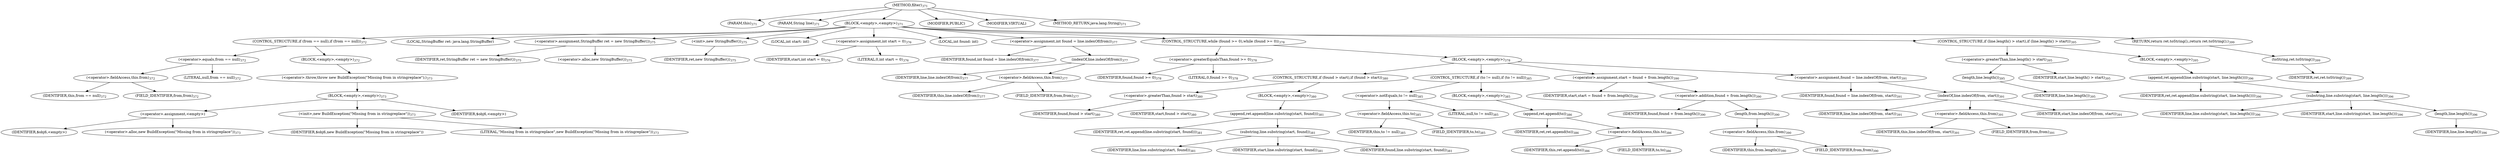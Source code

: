 digraph "filter" {  
"692" [label = <(METHOD,filter)<SUB>371</SUB>> ]
"693" [label = <(PARAM,this)<SUB>371</SUB>> ]
"694" [label = <(PARAM,String line)<SUB>371</SUB>> ]
"695" [label = <(BLOCK,&lt;empty&gt;,&lt;empty&gt;)<SUB>371</SUB>> ]
"696" [label = <(CONTROL_STRUCTURE,if (from == null),if (from == null))<SUB>372</SUB>> ]
"697" [label = <(&lt;operator&gt;.equals,from == null)<SUB>372</SUB>> ]
"698" [label = <(&lt;operator&gt;.fieldAccess,this.from)<SUB>372</SUB>> ]
"699" [label = <(IDENTIFIER,this,from == null)<SUB>372</SUB>> ]
"700" [label = <(FIELD_IDENTIFIER,from,from)<SUB>372</SUB>> ]
"701" [label = <(LITERAL,null,from == null)<SUB>372</SUB>> ]
"702" [label = <(BLOCK,&lt;empty&gt;,&lt;empty&gt;)<SUB>372</SUB>> ]
"703" [label = <(&lt;operator&gt;.throw,throw new BuildException(&quot;Missing from in stringreplace&quot;);)<SUB>373</SUB>> ]
"704" [label = <(BLOCK,&lt;empty&gt;,&lt;empty&gt;)<SUB>373</SUB>> ]
"705" [label = <(&lt;operator&gt;.assignment,&lt;empty&gt;)> ]
"706" [label = <(IDENTIFIER,$obj6,&lt;empty&gt;)> ]
"707" [label = <(&lt;operator&gt;.alloc,new BuildException(&quot;Missing from in stringreplace&quot;))<SUB>373</SUB>> ]
"708" [label = <(&lt;init&gt;,new BuildException(&quot;Missing from in stringreplace&quot;))<SUB>373</SUB>> ]
"709" [label = <(IDENTIFIER,$obj6,new BuildException(&quot;Missing from in stringreplace&quot;))> ]
"710" [label = <(LITERAL,&quot;Missing from in stringreplace&quot;,new BuildException(&quot;Missing from in stringreplace&quot;))<SUB>373</SUB>> ]
"711" [label = <(IDENTIFIER,$obj6,&lt;empty&gt;)> ]
"44" [label = <(LOCAL,StringBuffer ret: java.lang.StringBuffer)> ]
"712" [label = <(&lt;operator&gt;.assignment,StringBuffer ret = new StringBuffer())<SUB>375</SUB>> ]
"713" [label = <(IDENTIFIER,ret,StringBuffer ret = new StringBuffer())<SUB>375</SUB>> ]
"714" [label = <(&lt;operator&gt;.alloc,new StringBuffer())<SUB>375</SUB>> ]
"715" [label = <(&lt;init&gt;,new StringBuffer())<SUB>375</SUB>> ]
"43" [label = <(IDENTIFIER,ret,new StringBuffer())<SUB>375</SUB>> ]
"716" [label = <(LOCAL,int start: int)> ]
"717" [label = <(&lt;operator&gt;.assignment,int start = 0)<SUB>376</SUB>> ]
"718" [label = <(IDENTIFIER,start,int start = 0)<SUB>376</SUB>> ]
"719" [label = <(LITERAL,0,int start = 0)<SUB>376</SUB>> ]
"720" [label = <(LOCAL,int found: int)> ]
"721" [label = <(&lt;operator&gt;.assignment,int found = line.indexOf(from))<SUB>377</SUB>> ]
"722" [label = <(IDENTIFIER,found,int found = line.indexOf(from))<SUB>377</SUB>> ]
"723" [label = <(indexOf,line.indexOf(from))<SUB>377</SUB>> ]
"724" [label = <(IDENTIFIER,line,line.indexOf(from))<SUB>377</SUB>> ]
"725" [label = <(&lt;operator&gt;.fieldAccess,this.from)<SUB>377</SUB>> ]
"726" [label = <(IDENTIFIER,this,line.indexOf(from))<SUB>377</SUB>> ]
"727" [label = <(FIELD_IDENTIFIER,from,from)<SUB>377</SUB>> ]
"728" [label = <(CONTROL_STRUCTURE,while (found &gt;= 0),while (found &gt;= 0))<SUB>378</SUB>> ]
"729" [label = <(&lt;operator&gt;.greaterEqualsThan,found &gt;= 0)<SUB>378</SUB>> ]
"730" [label = <(IDENTIFIER,found,found &gt;= 0)<SUB>378</SUB>> ]
"731" [label = <(LITERAL,0,found &gt;= 0)<SUB>378</SUB>> ]
"732" [label = <(BLOCK,&lt;empty&gt;,&lt;empty&gt;)<SUB>378</SUB>> ]
"733" [label = <(CONTROL_STRUCTURE,if (found &gt; start),if (found &gt; start))<SUB>380</SUB>> ]
"734" [label = <(&lt;operator&gt;.greaterThan,found &gt; start)<SUB>380</SUB>> ]
"735" [label = <(IDENTIFIER,found,found &gt; start)<SUB>380</SUB>> ]
"736" [label = <(IDENTIFIER,start,found &gt; start)<SUB>380</SUB>> ]
"737" [label = <(BLOCK,&lt;empty&gt;,&lt;empty&gt;)<SUB>380</SUB>> ]
"738" [label = <(append,ret.append(line.substring(start, found)))<SUB>381</SUB>> ]
"739" [label = <(IDENTIFIER,ret,ret.append(line.substring(start, found)))<SUB>381</SUB>> ]
"740" [label = <(substring,line.substring(start, found))<SUB>381</SUB>> ]
"741" [label = <(IDENTIFIER,line,line.substring(start, found))<SUB>381</SUB>> ]
"742" [label = <(IDENTIFIER,start,line.substring(start, found))<SUB>381</SUB>> ]
"743" [label = <(IDENTIFIER,found,line.substring(start, found))<SUB>381</SUB>> ]
"744" [label = <(CONTROL_STRUCTURE,if (to != null),if (to != null))<SUB>385</SUB>> ]
"745" [label = <(&lt;operator&gt;.notEquals,to != null)<SUB>385</SUB>> ]
"746" [label = <(&lt;operator&gt;.fieldAccess,this.to)<SUB>385</SUB>> ]
"747" [label = <(IDENTIFIER,this,to != null)<SUB>385</SUB>> ]
"748" [label = <(FIELD_IDENTIFIER,to,to)<SUB>385</SUB>> ]
"749" [label = <(LITERAL,null,to != null)<SUB>385</SUB>> ]
"750" [label = <(BLOCK,&lt;empty&gt;,&lt;empty&gt;)<SUB>385</SUB>> ]
"751" [label = <(append,ret.append(to))<SUB>386</SUB>> ]
"752" [label = <(IDENTIFIER,ret,ret.append(to))<SUB>386</SUB>> ]
"753" [label = <(&lt;operator&gt;.fieldAccess,this.to)<SUB>386</SUB>> ]
"754" [label = <(IDENTIFIER,this,ret.append(to))<SUB>386</SUB>> ]
"755" [label = <(FIELD_IDENTIFIER,to,to)<SUB>386</SUB>> ]
"756" [label = <(&lt;operator&gt;.assignment,start = found + from.length())<SUB>390</SUB>> ]
"757" [label = <(IDENTIFIER,start,start = found + from.length())<SUB>390</SUB>> ]
"758" [label = <(&lt;operator&gt;.addition,found + from.length())<SUB>390</SUB>> ]
"759" [label = <(IDENTIFIER,found,found + from.length())<SUB>390</SUB>> ]
"760" [label = <(length,from.length())<SUB>390</SUB>> ]
"761" [label = <(&lt;operator&gt;.fieldAccess,this.from)<SUB>390</SUB>> ]
"762" [label = <(IDENTIFIER,this,from.length())<SUB>390</SUB>> ]
"763" [label = <(FIELD_IDENTIFIER,from,from)<SUB>390</SUB>> ]
"764" [label = <(&lt;operator&gt;.assignment,found = line.indexOf(from, start))<SUB>391</SUB>> ]
"765" [label = <(IDENTIFIER,found,found = line.indexOf(from, start))<SUB>391</SUB>> ]
"766" [label = <(indexOf,line.indexOf(from, start))<SUB>391</SUB>> ]
"767" [label = <(IDENTIFIER,line,line.indexOf(from, start))<SUB>391</SUB>> ]
"768" [label = <(&lt;operator&gt;.fieldAccess,this.from)<SUB>391</SUB>> ]
"769" [label = <(IDENTIFIER,this,line.indexOf(from, start))<SUB>391</SUB>> ]
"770" [label = <(FIELD_IDENTIFIER,from,from)<SUB>391</SUB>> ]
"771" [label = <(IDENTIFIER,start,line.indexOf(from, start))<SUB>391</SUB>> ]
"772" [label = <(CONTROL_STRUCTURE,if (line.length() &gt; start),if (line.length() &gt; start))<SUB>395</SUB>> ]
"773" [label = <(&lt;operator&gt;.greaterThan,line.length() &gt; start)<SUB>395</SUB>> ]
"774" [label = <(length,line.length())<SUB>395</SUB>> ]
"775" [label = <(IDENTIFIER,line,line.length())<SUB>395</SUB>> ]
"776" [label = <(IDENTIFIER,start,line.length() &gt; start)<SUB>395</SUB>> ]
"777" [label = <(BLOCK,&lt;empty&gt;,&lt;empty&gt;)<SUB>395</SUB>> ]
"778" [label = <(append,ret.append(line.substring(start, line.length())))<SUB>396</SUB>> ]
"779" [label = <(IDENTIFIER,ret,ret.append(line.substring(start, line.length())))<SUB>396</SUB>> ]
"780" [label = <(substring,line.substring(start, line.length()))<SUB>396</SUB>> ]
"781" [label = <(IDENTIFIER,line,line.substring(start, line.length()))<SUB>396</SUB>> ]
"782" [label = <(IDENTIFIER,start,line.substring(start, line.length()))<SUB>396</SUB>> ]
"783" [label = <(length,line.length())<SUB>396</SUB>> ]
"784" [label = <(IDENTIFIER,line,line.length())<SUB>396</SUB>> ]
"785" [label = <(RETURN,return ret.toString();,return ret.toString();)<SUB>399</SUB>> ]
"786" [label = <(toString,ret.toString())<SUB>399</SUB>> ]
"787" [label = <(IDENTIFIER,ret,ret.toString())<SUB>399</SUB>> ]
"788" [label = <(MODIFIER,PUBLIC)> ]
"789" [label = <(MODIFIER,VIRTUAL)> ]
"790" [label = <(METHOD_RETURN,java.lang.String)<SUB>371</SUB>> ]
  "692" -> "693" 
  "692" -> "694" 
  "692" -> "695" 
  "692" -> "788" 
  "692" -> "789" 
  "692" -> "790" 
  "695" -> "696" 
  "695" -> "44" 
  "695" -> "712" 
  "695" -> "715" 
  "695" -> "716" 
  "695" -> "717" 
  "695" -> "720" 
  "695" -> "721" 
  "695" -> "728" 
  "695" -> "772" 
  "695" -> "785" 
  "696" -> "697" 
  "696" -> "702" 
  "697" -> "698" 
  "697" -> "701" 
  "698" -> "699" 
  "698" -> "700" 
  "702" -> "703" 
  "703" -> "704" 
  "704" -> "705" 
  "704" -> "708" 
  "704" -> "711" 
  "705" -> "706" 
  "705" -> "707" 
  "708" -> "709" 
  "708" -> "710" 
  "712" -> "713" 
  "712" -> "714" 
  "715" -> "43" 
  "717" -> "718" 
  "717" -> "719" 
  "721" -> "722" 
  "721" -> "723" 
  "723" -> "724" 
  "723" -> "725" 
  "725" -> "726" 
  "725" -> "727" 
  "728" -> "729" 
  "728" -> "732" 
  "729" -> "730" 
  "729" -> "731" 
  "732" -> "733" 
  "732" -> "744" 
  "732" -> "756" 
  "732" -> "764" 
  "733" -> "734" 
  "733" -> "737" 
  "734" -> "735" 
  "734" -> "736" 
  "737" -> "738" 
  "738" -> "739" 
  "738" -> "740" 
  "740" -> "741" 
  "740" -> "742" 
  "740" -> "743" 
  "744" -> "745" 
  "744" -> "750" 
  "745" -> "746" 
  "745" -> "749" 
  "746" -> "747" 
  "746" -> "748" 
  "750" -> "751" 
  "751" -> "752" 
  "751" -> "753" 
  "753" -> "754" 
  "753" -> "755" 
  "756" -> "757" 
  "756" -> "758" 
  "758" -> "759" 
  "758" -> "760" 
  "760" -> "761" 
  "761" -> "762" 
  "761" -> "763" 
  "764" -> "765" 
  "764" -> "766" 
  "766" -> "767" 
  "766" -> "768" 
  "766" -> "771" 
  "768" -> "769" 
  "768" -> "770" 
  "772" -> "773" 
  "772" -> "777" 
  "773" -> "774" 
  "773" -> "776" 
  "774" -> "775" 
  "777" -> "778" 
  "778" -> "779" 
  "778" -> "780" 
  "780" -> "781" 
  "780" -> "782" 
  "780" -> "783" 
  "783" -> "784" 
  "785" -> "786" 
  "786" -> "787" 
}
